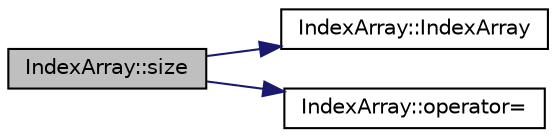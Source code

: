 digraph "IndexArray::size"
{
  edge [fontname="Helvetica",fontsize="10",labelfontname="Helvetica",labelfontsize="10"];
  node [fontname="Helvetica",fontsize="10",shape=record];
  rankdir="LR";
  Node1 [label="IndexArray::size",height=0.2,width=0.4,color="black", fillcolor="grey75", style="filled", fontcolor="black"];
  Node1 -> Node2 [color="midnightblue",fontsize="10",style="solid",fontname="Helvetica"];
  Node2 [label="IndexArray::IndexArray",height=0.2,width=0.4,color="black", fillcolor="white", style="filled",URL="$class_index_array.html#a54020c28e042a4e1371de753ed9f49ca"];
  Node1 -> Node3 [color="midnightblue",fontsize="10",style="solid",fontname="Helvetica"];
  Node3 [label="IndexArray::operator=",height=0.2,width=0.4,color="black", fillcolor="white", style="filled",URL="$class_index_array.html#a106b7d30234ef2893952728496cf57d0"];
}
